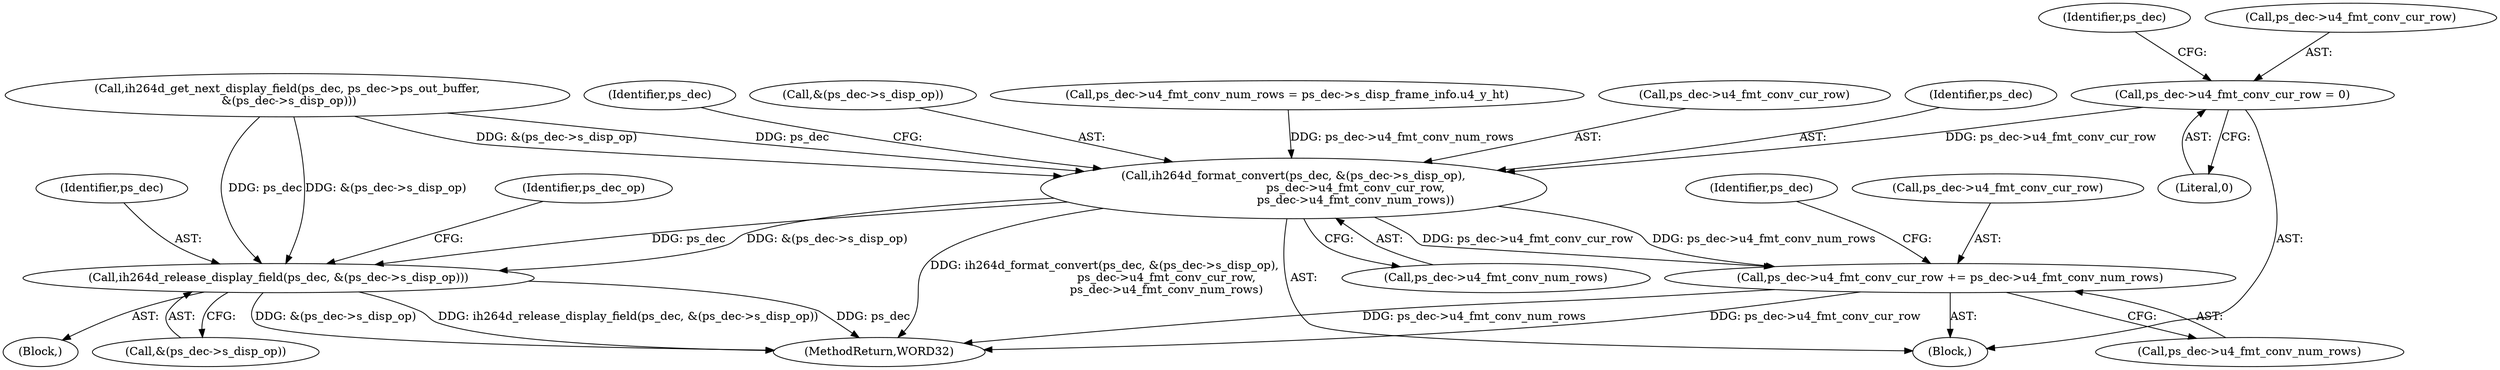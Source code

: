 digraph "0_Android_7554755536019e439433c515eeb44e701fb3bfb2@pointer" {
"1000731" [label="(Call,ps_dec->u4_fmt_conv_cur_row = 0)"];
"1000745" [label="(Call,ih264d_format_convert(ps_dec, &(ps_dec->s_disp_op),\n                                  ps_dec->u4_fmt_conv_cur_row,\n                                  ps_dec->u4_fmt_conv_num_rows))"];
"1000757" [label="(Call,ps_dec->u4_fmt_conv_cur_row += ps_dec->u4_fmt_conv_num_rows)"];
"1000769" [label="(Call,ih264d_release_display_field(ps_dec, &(ps_dec->s_disp_op)))"];
"1000735" [label="(Literal,0)"];
"1000758" [label="(Call,ps_dec->u4_fmt_conv_cur_row)"];
"1000731" [label="(Call,ps_dec->u4_fmt_conv_cur_row = 0)"];
"1000712" [label="(Block,)"];
"1000771" [label="(Call,&(ps_dec->s_disp_op))"];
"1000769" [label="(Call,ih264d_release_display_field(ps_dec, &(ps_dec->s_disp_op)))"];
"1000747" [label="(Call,&(ps_dec->s_disp_op))"];
"1000736" [label="(Call,ps_dec->u4_fmt_conv_num_rows = ps_dec->s_disp_frame_info.u4_y_ht)"];
"1000738" [label="(Identifier,ps_dec)"];
"1000777" [label="(Identifier,ps_dec_op)"];
"1002142" [label="(MethodReturn,WORD32)"];
"1000732" [label="(Call,ps_dec->u4_fmt_conv_cur_row)"];
"1000754" [label="(Call,ps_dec->u4_fmt_conv_num_rows)"];
"1000751" [label="(Call,ps_dec->u4_fmt_conv_cur_row)"];
"1000746" [label="(Identifier,ps_dec)"];
"1000745" [label="(Call,ih264d_format_convert(ps_dec, &(ps_dec->s_disp_op),\n                                  ps_dec->u4_fmt_conv_cur_row,\n                                  ps_dec->u4_fmt_conv_num_rows))"];
"1000766" [label="(Identifier,ps_dec)"];
"1000761" [label="(Call,ps_dec->u4_fmt_conv_num_rows)"];
"1000770" [label="(Identifier,ps_dec)"];
"1000713" [label="(Call,ih264d_get_next_display_field(ps_dec, ps_dec->ps_out_buffer,\n &(ps_dec->s_disp_op)))"];
"1000730" [label="(Block,)"];
"1000759" [label="(Identifier,ps_dec)"];
"1000757" [label="(Call,ps_dec->u4_fmt_conv_cur_row += ps_dec->u4_fmt_conv_num_rows)"];
"1000731" -> "1000730"  [label="AST: "];
"1000731" -> "1000735"  [label="CFG: "];
"1000732" -> "1000731"  [label="AST: "];
"1000735" -> "1000731"  [label="AST: "];
"1000738" -> "1000731"  [label="CFG: "];
"1000731" -> "1000745"  [label="DDG: ps_dec->u4_fmt_conv_cur_row"];
"1000745" -> "1000730"  [label="AST: "];
"1000745" -> "1000754"  [label="CFG: "];
"1000746" -> "1000745"  [label="AST: "];
"1000747" -> "1000745"  [label="AST: "];
"1000751" -> "1000745"  [label="AST: "];
"1000754" -> "1000745"  [label="AST: "];
"1000759" -> "1000745"  [label="CFG: "];
"1000745" -> "1002142"  [label="DDG: ih264d_format_convert(ps_dec, &(ps_dec->s_disp_op),\n                                  ps_dec->u4_fmt_conv_cur_row,\n                                  ps_dec->u4_fmt_conv_num_rows)"];
"1000713" -> "1000745"  [label="DDG: ps_dec"];
"1000713" -> "1000745"  [label="DDG: &(ps_dec->s_disp_op)"];
"1000736" -> "1000745"  [label="DDG: ps_dec->u4_fmt_conv_num_rows"];
"1000745" -> "1000757"  [label="DDG: ps_dec->u4_fmt_conv_num_rows"];
"1000745" -> "1000757"  [label="DDG: ps_dec->u4_fmt_conv_cur_row"];
"1000745" -> "1000769"  [label="DDG: ps_dec"];
"1000745" -> "1000769"  [label="DDG: &(ps_dec->s_disp_op)"];
"1000757" -> "1000730"  [label="AST: "];
"1000757" -> "1000761"  [label="CFG: "];
"1000758" -> "1000757"  [label="AST: "];
"1000761" -> "1000757"  [label="AST: "];
"1000766" -> "1000757"  [label="CFG: "];
"1000757" -> "1002142"  [label="DDG: ps_dec->u4_fmt_conv_cur_row"];
"1000757" -> "1002142"  [label="DDG: ps_dec->u4_fmt_conv_num_rows"];
"1000769" -> "1000712"  [label="AST: "];
"1000769" -> "1000771"  [label="CFG: "];
"1000770" -> "1000769"  [label="AST: "];
"1000771" -> "1000769"  [label="AST: "];
"1000777" -> "1000769"  [label="CFG: "];
"1000769" -> "1002142"  [label="DDG: ih264d_release_display_field(ps_dec, &(ps_dec->s_disp_op))"];
"1000769" -> "1002142"  [label="DDG: ps_dec"];
"1000769" -> "1002142"  [label="DDG: &(ps_dec->s_disp_op)"];
"1000713" -> "1000769"  [label="DDG: ps_dec"];
"1000713" -> "1000769"  [label="DDG: &(ps_dec->s_disp_op)"];
}
